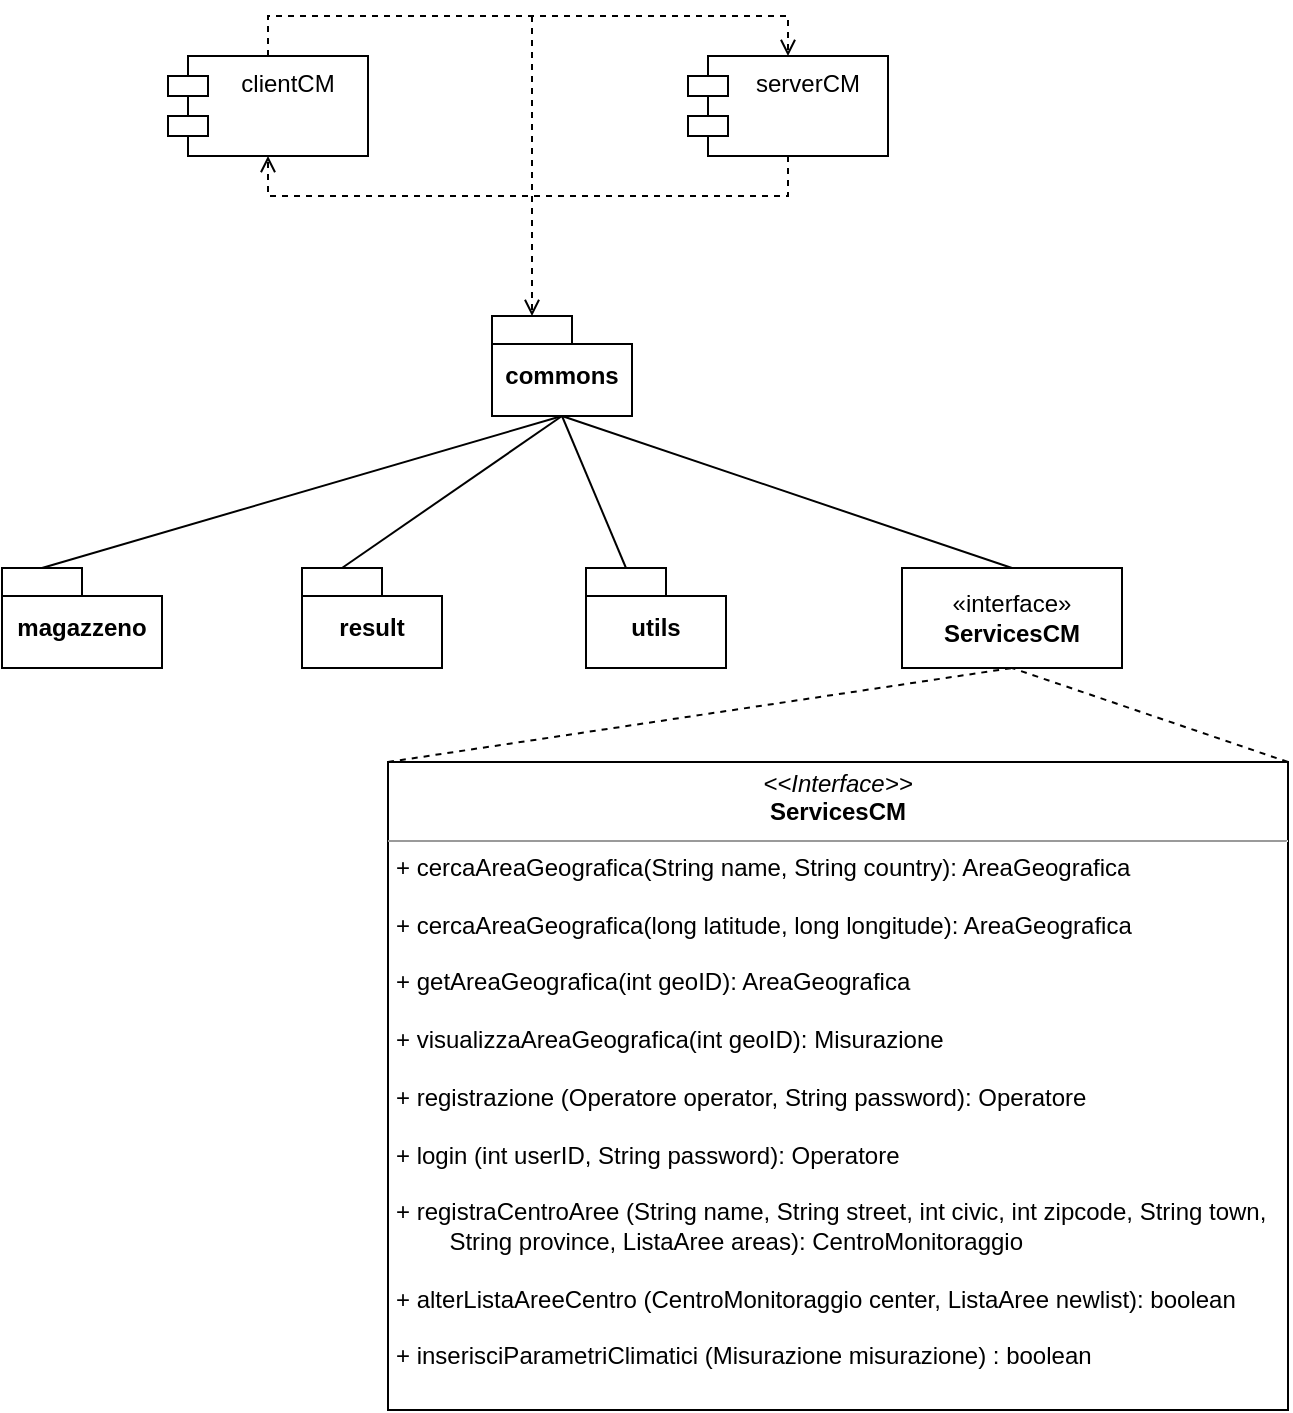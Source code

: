 <mxfile version="21.1.2" type="device">
  <diagram name="Page-1" id="HFzy6bxkJqNL8-My2172">
    <mxGraphModel dx="1934" dy="1131" grid="1" gridSize="10" guides="1" tooltips="1" connect="1" arrows="1" fold="1" page="1" pageScale="1" pageWidth="827" pageHeight="1169" math="0" shadow="0">
      <root>
        <mxCell id="0" />
        <mxCell id="1" parent="0" />
        <mxCell id="gSXQWgKhhkNPLeqZEJGc-1" value="serverCM" style="shape=module;align=left;spacingLeft=20;align=center;verticalAlign=top;whiteSpace=wrap;html=1;" parent="1" vertex="1">
          <mxGeometry x="-350" y="70" width="100" height="50" as="geometry" />
        </mxCell>
        <mxCell id="gSXQWgKhhkNPLeqZEJGc-5" value="clientCM" style="shape=module;align=left;spacingLeft=20;align=center;verticalAlign=top;whiteSpace=wrap;html=1;" parent="1" vertex="1">
          <mxGeometry x="-610" y="70" width="100" height="50" as="geometry" />
        </mxCell>
        <mxCell id="hHeK6ofaZLI-R--lYShH-60" value="&lt;p style=&quot;margin:0px;margin-top:4px;text-align:center;&quot;&gt;&lt;i&gt;&amp;lt;&amp;lt;Interface&amp;gt;&amp;gt;&lt;/i&gt;&lt;br&gt;&lt;b&gt;ServicesCM&lt;/b&gt;&lt;/p&gt;&lt;hr size=&quot;1&quot;&gt;&lt;p style=&quot;margin:0px;margin-left:4px;&quot;&gt;+ cercaAreaGeografica(String name, String country): AreaGeografica&lt;/p&gt;&lt;p style=&quot;margin:0px;margin-left:4px;&quot;&gt;&lt;br&gt;&lt;/p&gt;&lt;p style=&quot;margin:0px;margin-left:4px;&quot;&gt;+ cercaAreaGeografica(long latitude, long longitude): AreaGeografica&lt;br&gt;&lt;/p&gt;&lt;p style=&quot;margin:0px;margin-left:4px;&quot;&gt;&lt;br&gt;&lt;/p&gt;&lt;p style=&quot;margin:0px;margin-left:4px;&quot;&gt;+ getAreaGeografica(int geoID): AreaGeografica&lt;br&gt;&lt;/p&gt;&lt;p style=&quot;margin:0px;margin-left:4px;&quot;&gt;&lt;br&gt;&lt;/p&gt;&lt;p style=&quot;margin:0px;margin-left:4px;&quot;&gt;+ visualizzaAreaGeografica(int geoID): Misurazione&lt;br&gt;&lt;/p&gt;&lt;p style=&quot;margin:0px;margin-left:4px;&quot;&gt;&lt;span style=&quot;background-color: initial;&quot;&gt;&lt;br&gt;&lt;/span&gt;&lt;/p&gt;&lt;p style=&quot;margin:0px;margin-left:4px;&quot;&gt;&lt;span style=&quot;background-color: initial;&quot;&gt;+ registrazione (Operatore operator, String password): Operatore&lt;/span&gt;&lt;br&gt;&lt;/p&gt;&lt;p style=&quot;margin:0px;margin-left:4px;&quot;&gt;&lt;br&gt;&lt;/p&gt;&lt;p style=&quot;margin:0px;margin-left:4px;&quot;&gt;+ login (int userID, String password): Operatore&lt;br&gt;&lt;/p&gt;&lt;p style=&quot;margin:0px;margin-left:4px;&quot;&gt;&lt;br&gt;&lt;/p&gt;&lt;p style=&quot;margin:0px;margin-left:4px;&quot;&gt;+ registraCentroAree (String name, String street, int civic, int zipcode, String town,&lt;/p&gt;&lt;p style=&quot;margin:0px;margin-left:4px;&quot;&gt;&lt;span style=&quot;white-space: pre;&quot;&gt; &lt;/span&gt;&lt;span style=&quot;white-space: pre;&quot;&gt; &lt;/span&gt;&lt;span style=&quot;white-space: pre;&quot;&gt; &lt;/span&gt;&lt;span style=&quot;white-space: pre;&quot;&gt; &lt;/span&gt;&amp;nbsp; &amp;nbsp; String province, ListaAree areas): CentroMonitoraggio&lt;/p&gt;&lt;p style=&quot;margin:0px;margin-left:4px;&quot;&gt;&lt;br&gt;&lt;/p&gt;&lt;p style=&quot;margin:0px;margin-left:4px;&quot;&gt;+ alterListaAreeCentro (CentroMonitoraggio center, ListaAree newlist): boolean&lt;/p&gt;&lt;p style=&quot;margin:0px;margin-left:4px;&quot;&gt;&lt;br&gt;&lt;/p&gt;&lt;p style=&quot;margin:0px;margin-left:4px;&quot;&gt;+ inserisciParametriClimatici (Misurazione misurazione) : boolean&lt;/p&gt;" style="verticalAlign=top;align=left;overflow=fill;fontSize=12;fontFamily=Helvetica;html=1;whiteSpace=wrap;" parent="1" vertex="1">
          <mxGeometry x="-500" y="423" width="450" height="324" as="geometry" />
        </mxCell>
        <mxCell id="fnN1wJ2KamLtPx0jiTRm-70" value="" style="endArrow=open;html=1;rounded=0;align=center;verticalAlign=bottom;dashed=1;endFill=0;labelBackgroundColor=none;exitX=0.5;exitY=0;exitDx=0;exitDy=0;entryX=0.5;entryY=0;entryDx=0;entryDy=0;" parent="1" source="gSXQWgKhhkNPLeqZEJGc-5" target="gSXQWgKhhkNPLeqZEJGc-1" edge="1">
          <mxGeometry relative="1" as="geometry">
            <mxPoint x="-500" y="80" as="sourcePoint" />
            <mxPoint x="-340" y="80" as="targetPoint" />
            <Array as="points">
              <mxPoint x="-560" y="50" />
              <mxPoint x="-300" y="50" />
            </Array>
          </mxGeometry>
        </mxCell>
        <mxCell id="fnN1wJ2KamLtPx0jiTRm-71" value="" style="resizable=0;html=1;align=center;verticalAlign=top;labelBackgroundColor=none;" parent="fnN1wJ2KamLtPx0jiTRm-70" connectable="0" vertex="1">
          <mxGeometry relative="1" as="geometry" />
        </mxCell>
        <mxCell id="fnN1wJ2KamLtPx0jiTRm-72" value="" style="endArrow=open;html=1;rounded=0;align=center;verticalAlign=bottom;dashed=1;endFill=0;labelBackgroundColor=none;entryX=0.5;entryY=1;entryDx=0;entryDy=0;exitX=0.5;exitY=1;exitDx=0;exitDy=0;" parent="1" source="gSXQWgKhhkNPLeqZEJGc-1" target="gSXQWgKhhkNPLeqZEJGc-5" edge="1">
          <mxGeometry relative="1" as="geometry">
            <mxPoint x="-380" y="140" as="sourcePoint" />
            <mxPoint x="-330" y="90" as="targetPoint" />
            <Array as="points">
              <mxPoint x="-300" y="140" />
              <mxPoint x="-430" y="140" />
              <mxPoint x="-560" y="140" />
            </Array>
          </mxGeometry>
        </mxCell>
        <mxCell id="fnN1wJ2KamLtPx0jiTRm-73" value="" style="resizable=0;html=1;align=center;verticalAlign=top;labelBackgroundColor=none;" parent="fnN1wJ2KamLtPx0jiTRm-72" connectable="0" vertex="1">
          <mxGeometry relative="1" as="geometry" />
        </mxCell>
        <mxCell id="fnN1wJ2KamLtPx0jiTRm-77" value="" style="html=1;verticalAlign=bottom;labelBackgroundColor=none;endArrow=open;endFill=0;dashed=1;rounded=0;entryX=0;entryY=0;entryDx=20;entryDy=0;entryPerimeter=0;" parent="1" target="P8LEZ_TbmyPoB9Z9Xn06-5" edge="1">
          <mxGeometry width="160" relative="1" as="geometry">
            <mxPoint x="-428" y="50" as="sourcePoint" />
            <mxPoint x="-420" y="220" as="targetPoint" />
            <Array as="points" />
          </mxGeometry>
        </mxCell>
        <mxCell id="P8LEZ_TbmyPoB9Z9Xn06-5" value="commons" style="shape=folder;fontStyle=1;spacingTop=10;tabWidth=40;tabHeight=14;tabPosition=left;html=1;whiteSpace=wrap;" vertex="1" parent="1">
          <mxGeometry x="-448" y="200" width="70" height="50" as="geometry" />
        </mxCell>
        <mxCell id="P8LEZ_TbmyPoB9Z9Xn06-6" value="magazzeno" style="shape=folder;fontStyle=1;spacingTop=10;tabWidth=40;tabHeight=14;tabPosition=left;html=1;whiteSpace=wrap;" vertex="1" parent="1">
          <mxGeometry x="-693" y="326" width="80" height="50" as="geometry" />
        </mxCell>
        <mxCell id="P8LEZ_TbmyPoB9Z9Xn06-7" value="result" style="shape=folder;fontStyle=1;spacingTop=10;tabWidth=40;tabHeight=14;tabPosition=left;html=1;whiteSpace=wrap;" vertex="1" parent="1">
          <mxGeometry x="-543" y="326" width="70" height="50" as="geometry" />
        </mxCell>
        <mxCell id="P8LEZ_TbmyPoB9Z9Xn06-8" value="utils" style="shape=folder;fontStyle=1;spacingTop=10;tabWidth=40;tabHeight=14;tabPosition=left;html=1;whiteSpace=wrap;" vertex="1" parent="1">
          <mxGeometry x="-401" y="326" width="70" height="50" as="geometry" />
        </mxCell>
        <mxCell id="P8LEZ_TbmyPoB9Z9Xn06-9" value="«interface»&lt;br&gt;&lt;b&gt;ServicesCM&lt;/b&gt;" style="html=1;whiteSpace=wrap;" vertex="1" parent="1">
          <mxGeometry x="-243" y="326" width="110" height="50" as="geometry" />
        </mxCell>
        <mxCell id="P8LEZ_TbmyPoB9Z9Xn06-13" value="" style="endArrow=none;html=1;endSize=12;startArrow=none;startSize=14;startFill=0;align=center;verticalAlign=bottom;endFill=0;rounded=0;exitX=0;exitY=0;exitDx=20;exitDy=0;exitPerimeter=0;entryX=0.5;entryY=1;entryDx=0;entryDy=0;entryPerimeter=0;" edge="1" parent="1" source="P8LEZ_TbmyPoB9Z9Xn06-7" target="P8LEZ_TbmyPoB9Z9Xn06-5">
          <mxGeometry y="3" relative="1" as="geometry">
            <mxPoint x="-550" y="360" as="sourcePoint" />
            <mxPoint x="-410" y="280" as="targetPoint" />
          </mxGeometry>
        </mxCell>
        <mxCell id="P8LEZ_TbmyPoB9Z9Xn06-14" value="" style="endArrow=none;html=1;endSize=12;startArrow=none;startSize=14;startFill=0;align=center;verticalAlign=bottom;endFill=0;rounded=0;exitX=0;exitY=0;exitDx=20;exitDy=0;exitPerimeter=0;entryX=0.5;entryY=1;entryDx=0;entryDy=0;entryPerimeter=0;" edge="1" parent="1" source="P8LEZ_TbmyPoB9Z9Xn06-8" target="P8LEZ_TbmyPoB9Z9Xn06-5">
          <mxGeometry y="3" relative="1" as="geometry">
            <mxPoint x="-560" y="390" as="sourcePoint" />
            <mxPoint x="-403" y="280" as="targetPoint" />
          </mxGeometry>
        </mxCell>
        <mxCell id="P8LEZ_TbmyPoB9Z9Xn06-15" value="" style="endArrow=none;html=1;endSize=12;startArrow=none;startSize=14;startFill=0;align=center;verticalAlign=bottom;endFill=0;rounded=0;entryX=0.5;entryY=1;entryDx=0;entryDy=0;entryPerimeter=0;exitX=0.5;exitY=0;exitDx=0;exitDy=0;" edge="1" parent="1" source="P8LEZ_TbmyPoB9Z9Xn06-9" target="P8LEZ_TbmyPoB9Z9Xn06-5">
          <mxGeometry y="3" relative="1" as="geometry">
            <mxPoint x="-370" y="370" as="sourcePoint" />
            <mxPoint x="-393" y="290" as="targetPoint" />
          </mxGeometry>
        </mxCell>
        <mxCell id="P8LEZ_TbmyPoB9Z9Xn06-16" value="" style="endArrow=none;html=1;endSize=12;startArrow=none;startSize=14;startFill=0;align=center;verticalAlign=bottom;endFill=0;rounded=0;entryX=0.5;entryY=1;entryDx=0;entryDy=0;entryPerimeter=0;exitX=0;exitY=0;exitDx=20;exitDy=0;exitPerimeter=0;" edge="1" parent="1" source="P8LEZ_TbmyPoB9Z9Xn06-6" target="P8LEZ_TbmyPoB9Z9Xn06-5">
          <mxGeometry y="3" relative="1" as="geometry">
            <mxPoint x="-630" y="390" as="sourcePoint" />
            <mxPoint x="-383" y="300" as="targetPoint" />
          </mxGeometry>
        </mxCell>
        <mxCell id="P8LEZ_TbmyPoB9Z9Xn06-19" value="" style="endArrow=none;html=1;endSize=12;startArrow=none;startSize=14;startFill=0;align=center;verticalAlign=bottom;dashed=1;endFill=0;rounded=0;entryX=0.5;entryY=1;entryDx=0;entryDy=0;exitX=0;exitY=0;exitDx=0;exitDy=0;" edge="1" parent="1" source="hHeK6ofaZLI-R--lYShH-60" target="P8LEZ_TbmyPoB9Z9Xn06-9">
          <mxGeometry y="3" relative="1" as="geometry">
            <mxPoint x="-133" y="562" as="sourcePoint" />
            <mxPoint x="-358" y="452" as="targetPoint" />
          </mxGeometry>
        </mxCell>
        <mxCell id="P8LEZ_TbmyPoB9Z9Xn06-20" value="" style="endArrow=none;html=1;endSize=12;startArrow=none;startSize=14;startFill=0;align=center;verticalAlign=bottom;dashed=1;endFill=0;rounded=0;entryX=0.5;entryY=1;entryDx=0;entryDy=0;exitX=1;exitY=0;exitDx=0;exitDy=0;" edge="1" parent="1" source="hHeK6ofaZLI-R--lYShH-60" target="P8LEZ_TbmyPoB9Z9Xn06-9">
          <mxGeometry y="3" relative="1" as="geometry">
            <mxPoint x="-500" y="540" as="sourcePoint" />
            <mxPoint x="-178" y="440" as="targetPoint" />
          </mxGeometry>
        </mxCell>
      </root>
    </mxGraphModel>
  </diagram>
</mxfile>
